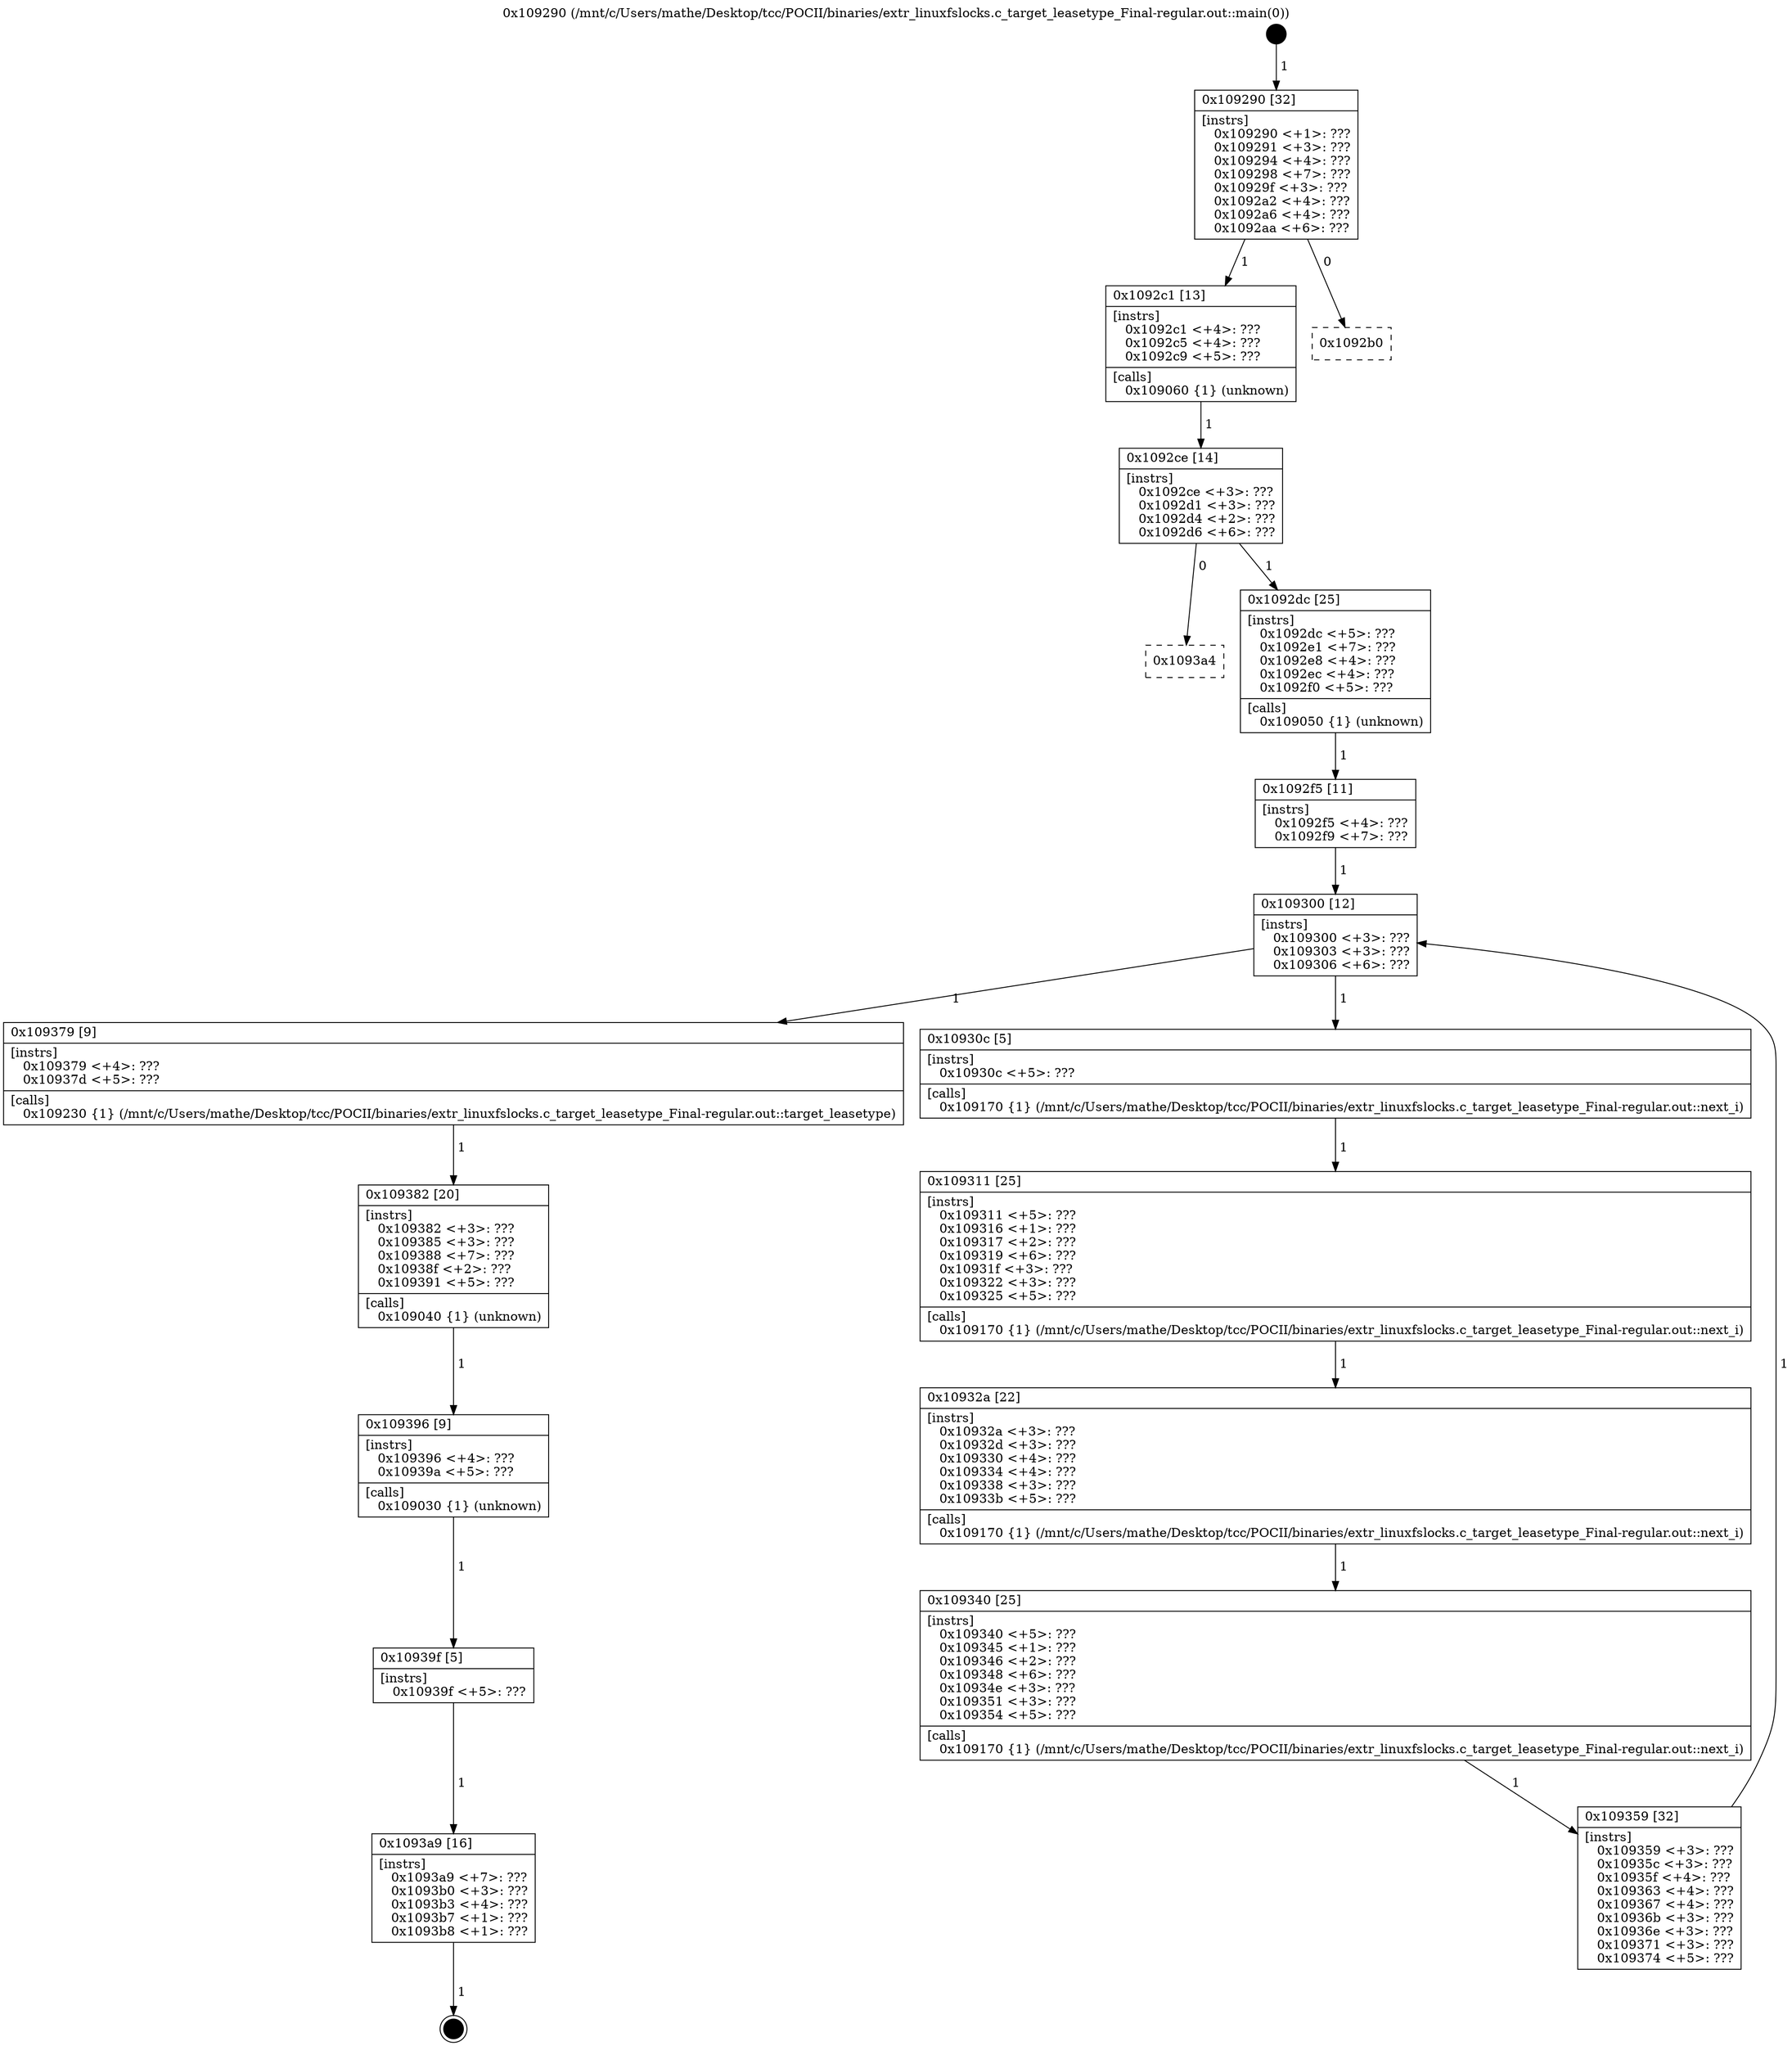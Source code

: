 digraph "0x109290" {
  label = "0x109290 (/mnt/c/Users/mathe/Desktop/tcc/POCII/binaries/extr_linuxfslocks.c_target_leasetype_Final-regular.out::main(0))"
  labelloc = "t"
  node[shape=record]

  Entry [label="",width=0.3,height=0.3,shape=circle,fillcolor=black,style=filled]
  "0x109290" [label="{
     0x109290 [32]\l
     | [instrs]\l
     &nbsp;&nbsp;0x109290 \<+1\>: ???\l
     &nbsp;&nbsp;0x109291 \<+3\>: ???\l
     &nbsp;&nbsp;0x109294 \<+4\>: ???\l
     &nbsp;&nbsp;0x109298 \<+7\>: ???\l
     &nbsp;&nbsp;0x10929f \<+3\>: ???\l
     &nbsp;&nbsp;0x1092a2 \<+4\>: ???\l
     &nbsp;&nbsp;0x1092a6 \<+4\>: ???\l
     &nbsp;&nbsp;0x1092aa \<+6\>: ???\l
  }"]
  "0x1092c1" [label="{
     0x1092c1 [13]\l
     | [instrs]\l
     &nbsp;&nbsp;0x1092c1 \<+4\>: ???\l
     &nbsp;&nbsp;0x1092c5 \<+4\>: ???\l
     &nbsp;&nbsp;0x1092c9 \<+5\>: ???\l
     | [calls]\l
     &nbsp;&nbsp;0x109060 \{1\} (unknown)\l
  }"]
  "0x1092b0" [label="{
     0x1092b0\l
  }", style=dashed]
  "0x1092ce" [label="{
     0x1092ce [14]\l
     | [instrs]\l
     &nbsp;&nbsp;0x1092ce \<+3\>: ???\l
     &nbsp;&nbsp;0x1092d1 \<+3\>: ???\l
     &nbsp;&nbsp;0x1092d4 \<+2\>: ???\l
     &nbsp;&nbsp;0x1092d6 \<+6\>: ???\l
  }"]
  "0x1093a4" [label="{
     0x1093a4\l
  }", style=dashed]
  "0x1092dc" [label="{
     0x1092dc [25]\l
     | [instrs]\l
     &nbsp;&nbsp;0x1092dc \<+5\>: ???\l
     &nbsp;&nbsp;0x1092e1 \<+7\>: ???\l
     &nbsp;&nbsp;0x1092e8 \<+4\>: ???\l
     &nbsp;&nbsp;0x1092ec \<+4\>: ???\l
     &nbsp;&nbsp;0x1092f0 \<+5\>: ???\l
     | [calls]\l
     &nbsp;&nbsp;0x109050 \{1\} (unknown)\l
  }"]
  Exit [label="",width=0.3,height=0.3,shape=circle,fillcolor=black,style=filled,peripheries=2]
  "0x109300" [label="{
     0x109300 [12]\l
     | [instrs]\l
     &nbsp;&nbsp;0x109300 \<+3\>: ???\l
     &nbsp;&nbsp;0x109303 \<+3\>: ???\l
     &nbsp;&nbsp;0x109306 \<+6\>: ???\l
  }"]
  "0x109379" [label="{
     0x109379 [9]\l
     | [instrs]\l
     &nbsp;&nbsp;0x109379 \<+4\>: ???\l
     &nbsp;&nbsp;0x10937d \<+5\>: ???\l
     | [calls]\l
     &nbsp;&nbsp;0x109230 \{1\} (/mnt/c/Users/mathe/Desktop/tcc/POCII/binaries/extr_linuxfslocks.c_target_leasetype_Final-regular.out::target_leasetype)\l
  }"]
  "0x10930c" [label="{
     0x10930c [5]\l
     | [instrs]\l
     &nbsp;&nbsp;0x10930c \<+5\>: ???\l
     | [calls]\l
     &nbsp;&nbsp;0x109170 \{1\} (/mnt/c/Users/mathe/Desktop/tcc/POCII/binaries/extr_linuxfslocks.c_target_leasetype_Final-regular.out::next_i)\l
  }"]
  "0x109311" [label="{
     0x109311 [25]\l
     | [instrs]\l
     &nbsp;&nbsp;0x109311 \<+5\>: ???\l
     &nbsp;&nbsp;0x109316 \<+1\>: ???\l
     &nbsp;&nbsp;0x109317 \<+2\>: ???\l
     &nbsp;&nbsp;0x109319 \<+6\>: ???\l
     &nbsp;&nbsp;0x10931f \<+3\>: ???\l
     &nbsp;&nbsp;0x109322 \<+3\>: ???\l
     &nbsp;&nbsp;0x109325 \<+5\>: ???\l
     | [calls]\l
     &nbsp;&nbsp;0x109170 \{1\} (/mnt/c/Users/mathe/Desktop/tcc/POCII/binaries/extr_linuxfslocks.c_target_leasetype_Final-regular.out::next_i)\l
  }"]
  "0x10932a" [label="{
     0x10932a [22]\l
     | [instrs]\l
     &nbsp;&nbsp;0x10932a \<+3\>: ???\l
     &nbsp;&nbsp;0x10932d \<+3\>: ???\l
     &nbsp;&nbsp;0x109330 \<+4\>: ???\l
     &nbsp;&nbsp;0x109334 \<+4\>: ???\l
     &nbsp;&nbsp;0x109338 \<+3\>: ???\l
     &nbsp;&nbsp;0x10933b \<+5\>: ???\l
     | [calls]\l
     &nbsp;&nbsp;0x109170 \{1\} (/mnt/c/Users/mathe/Desktop/tcc/POCII/binaries/extr_linuxfslocks.c_target_leasetype_Final-regular.out::next_i)\l
  }"]
  "0x109340" [label="{
     0x109340 [25]\l
     | [instrs]\l
     &nbsp;&nbsp;0x109340 \<+5\>: ???\l
     &nbsp;&nbsp;0x109345 \<+1\>: ???\l
     &nbsp;&nbsp;0x109346 \<+2\>: ???\l
     &nbsp;&nbsp;0x109348 \<+6\>: ???\l
     &nbsp;&nbsp;0x10934e \<+3\>: ???\l
     &nbsp;&nbsp;0x109351 \<+3\>: ???\l
     &nbsp;&nbsp;0x109354 \<+5\>: ???\l
     | [calls]\l
     &nbsp;&nbsp;0x109170 \{1\} (/mnt/c/Users/mathe/Desktop/tcc/POCII/binaries/extr_linuxfslocks.c_target_leasetype_Final-regular.out::next_i)\l
  }"]
  "0x109359" [label="{
     0x109359 [32]\l
     | [instrs]\l
     &nbsp;&nbsp;0x109359 \<+3\>: ???\l
     &nbsp;&nbsp;0x10935c \<+3\>: ???\l
     &nbsp;&nbsp;0x10935f \<+4\>: ???\l
     &nbsp;&nbsp;0x109363 \<+4\>: ???\l
     &nbsp;&nbsp;0x109367 \<+4\>: ???\l
     &nbsp;&nbsp;0x10936b \<+3\>: ???\l
     &nbsp;&nbsp;0x10936e \<+3\>: ???\l
     &nbsp;&nbsp;0x109371 \<+3\>: ???\l
     &nbsp;&nbsp;0x109374 \<+5\>: ???\l
  }"]
  "0x1092f5" [label="{
     0x1092f5 [11]\l
     | [instrs]\l
     &nbsp;&nbsp;0x1092f5 \<+4\>: ???\l
     &nbsp;&nbsp;0x1092f9 \<+7\>: ???\l
  }"]
  "0x109382" [label="{
     0x109382 [20]\l
     | [instrs]\l
     &nbsp;&nbsp;0x109382 \<+3\>: ???\l
     &nbsp;&nbsp;0x109385 \<+3\>: ???\l
     &nbsp;&nbsp;0x109388 \<+7\>: ???\l
     &nbsp;&nbsp;0x10938f \<+2\>: ???\l
     &nbsp;&nbsp;0x109391 \<+5\>: ???\l
     | [calls]\l
     &nbsp;&nbsp;0x109040 \{1\} (unknown)\l
  }"]
  "0x109396" [label="{
     0x109396 [9]\l
     | [instrs]\l
     &nbsp;&nbsp;0x109396 \<+4\>: ???\l
     &nbsp;&nbsp;0x10939a \<+5\>: ???\l
     | [calls]\l
     &nbsp;&nbsp;0x109030 \{1\} (unknown)\l
  }"]
  "0x10939f" [label="{
     0x10939f [5]\l
     | [instrs]\l
     &nbsp;&nbsp;0x10939f \<+5\>: ???\l
  }"]
  "0x1093a9" [label="{
     0x1093a9 [16]\l
     | [instrs]\l
     &nbsp;&nbsp;0x1093a9 \<+7\>: ???\l
     &nbsp;&nbsp;0x1093b0 \<+3\>: ???\l
     &nbsp;&nbsp;0x1093b3 \<+4\>: ???\l
     &nbsp;&nbsp;0x1093b7 \<+1\>: ???\l
     &nbsp;&nbsp;0x1093b8 \<+1\>: ???\l
  }"]
  Entry -> "0x109290" [label=" 1"]
  "0x109290" -> "0x1092c1" [label=" 1"]
  "0x109290" -> "0x1092b0" [label=" 0"]
  "0x1092c1" -> "0x1092ce" [label=" 1"]
  "0x1092ce" -> "0x1093a4" [label=" 0"]
  "0x1092ce" -> "0x1092dc" [label=" 1"]
  "0x1093a9" -> Exit [label=" 1"]
  "0x1092dc" -> "0x1092f5" [label=" 1"]
  "0x109300" -> "0x109379" [label=" 1"]
  "0x109300" -> "0x10930c" [label=" 1"]
  "0x10930c" -> "0x109311" [label=" 1"]
  "0x109311" -> "0x10932a" [label=" 1"]
  "0x10932a" -> "0x109340" [label=" 1"]
  "0x109340" -> "0x109359" [label=" 1"]
  "0x1092f5" -> "0x109300" [label=" 1"]
  "0x109359" -> "0x109300" [label=" 1"]
  "0x109379" -> "0x109382" [label=" 1"]
  "0x109382" -> "0x109396" [label=" 1"]
  "0x109396" -> "0x10939f" [label=" 1"]
  "0x10939f" -> "0x1093a9" [label=" 1"]
}

